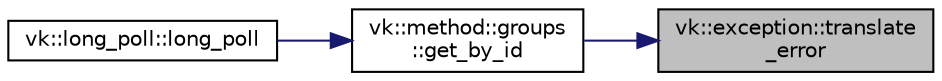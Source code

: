 digraph "vk::exception::translate_error"
{
 // LATEX_PDF_SIZE
  edge [fontname="Helvetica",fontsize="10",labelfontname="Helvetica",labelfontsize="10"];
  node [fontname="Helvetica",fontsize="10",shape=record];
  rankdir="RL";
  Node1 [label="vk::exception::translate\l_error",height=0.2,width=0.4,color="black", fillcolor="grey75", style="filled", fontcolor="black",tooltip=" "];
  Node1 -> Node2 [dir="back",color="midnightblue",fontsize="10",style="solid",fontname="Helvetica"];
  Node2 [label="vk::method::groups\l::get_by_id",height=0.2,width=0.4,color="black", fillcolor="white", style="filled",URL="$namespacevk_1_1method_1_1groups.html#ac152ca34577555bd45b14cf56293a9ef",tooltip=" "];
  Node2 -> Node3 [dir="back",color="midnightblue",fontsize="10",style="solid",fontname="Helvetica"];
  Node3 [label="vk::long_poll::long_poll",height=0.2,width=0.4,color="black", fillcolor="white", style="filled",URL="$classvk_1_1long__poll.html#a0224e5d18cac631716eabe8cc09830ea",tooltip=" "];
}
